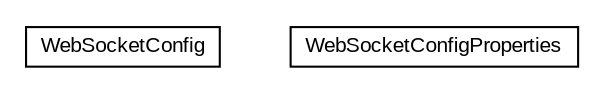 #!/usr/local/bin/dot
#
# Class diagram 
# Generated by UMLGraph version R5_6-24-gf6e263 (http://www.umlgraph.org/)
#

digraph G {
	edge [fontname="arial",fontsize=10,labelfontname="arial",labelfontsize=10];
	node [fontname="arial",fontsize=10,shape=plaintext];
	nodesep=0.25;
	ranksep=0.5;
	// net.brabenetz.app.springstompserver.config.WebSocketConfig
	c0 [label=<<table title="net.brabenetz.app.springstompserver.config.WebSocketConfig" border="0" cellborder="1" cellspacing="0" cellpadding="2" port="p" href="./WebSocketConfig.html">
		<tr><td><table border="0" cellspacing="0" cellpadding="1">
<tr><td align="center" balign="center"> WebSocketConfig </td></tr>
		</table></td></tr>
		</table>>, URL="./WebSocketConfig.html", fontname="arial", fontcolor="black", fontsize=10.0];
	// net.brabenetz.app.springstompserver.config.WebSocketConfigProperties
	c1 [label=<<table title="net.brabenetz.app.springstompserver.config.WebSocketConfigProperties" border="0" cellborder="1" cellspacing="0" cellpadding="2" port="p" href="./WebSocketConfigProperties.html">
		<tr><td><table border="0" cellspacing="0" cellpadding="1">
<tr><td align="center" balign="center"> WebSocketConfigProperties </td></tr>
		</table></td></tr>
		</table>>, URL="./WebSocketConfigProperties.html", fontname="arial", fontcolor="black", fontsize=10.0];
}

